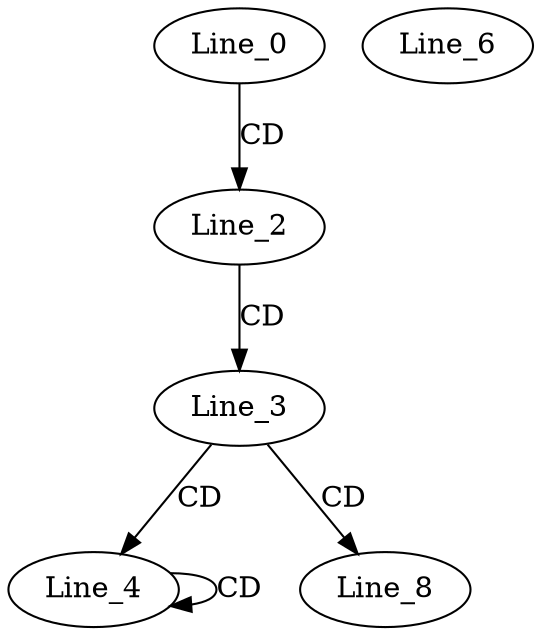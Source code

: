 digraph G {
  Line_0;
  Line_2;
  Line_3;
  Line_4;
  Line_4;
  Line_6;
  Line_8;
  Line_0 -> Line_2 [ label="CD" ];
  Line_2 -> Line_3 [ label="CD" ];
  Line_3 -> Line_4 [ label="CD" ];
  Line_4 -> Line_4 [ label="CD" ];
  Line_3 -> Line_8 [ label="CD" ];
}
